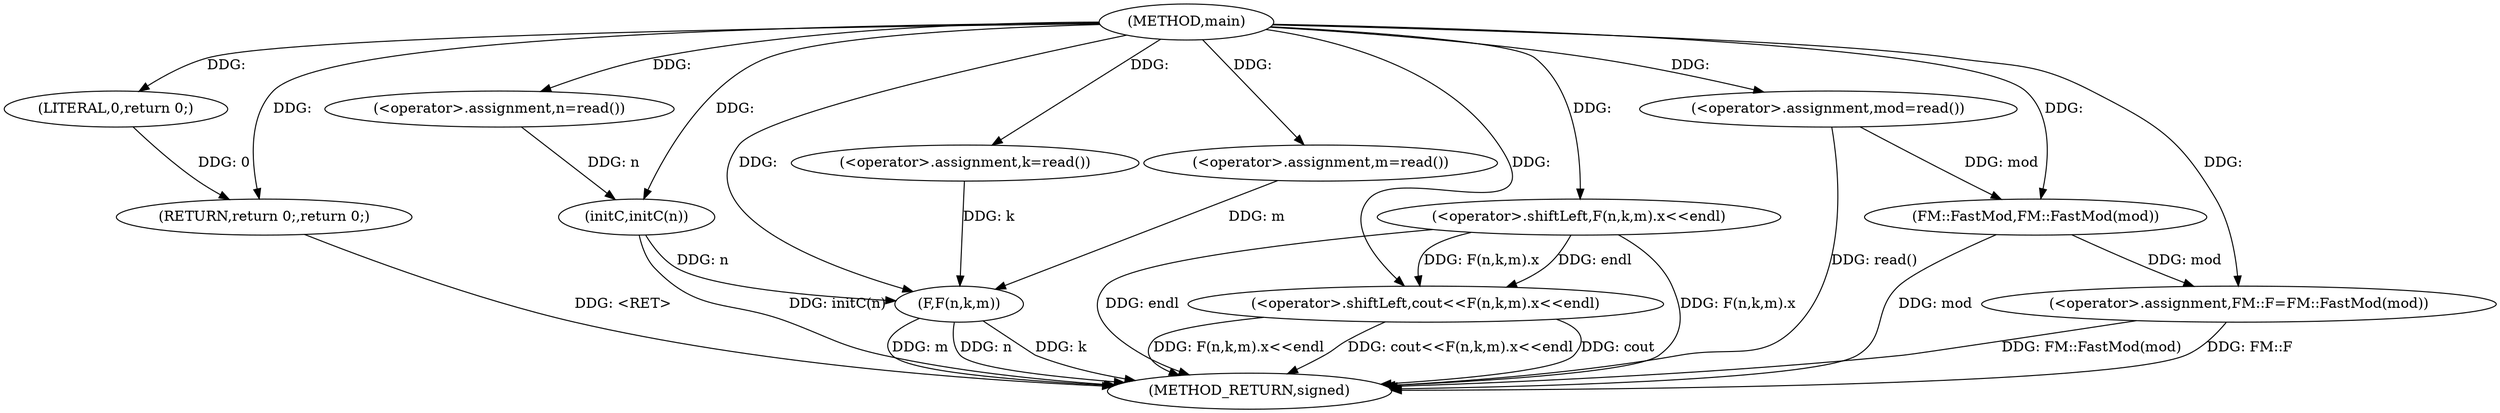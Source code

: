 digraph "main" {  
"1000661" [label = "(METHOD,main)" ]
"1000697" [label = "(METHOD_RETURN,signed)" ]
"1000683" [label = "(initC,initC(n))" ]
"1000685" [label = "(<operator>.shiftLeft,cout<<F(n,k,m).x<<endl)" ]
"1000695" [label = "(RETURN,return 0;,return 0;)" ]
"1000664" [label = "(<operator>.assignment,n=read())" ]
"1000696" [label = "(LITERAL,0,return 0;)" ]
"1000668" [label = "(<operator>.assignment,m=read())" ]
"1000687" [label = "(<operator>.shiftLeft,F(n,k,m).x<<endl)" ]
"1000672" [label = "(<operator>.assignment,k=read())" ]
"1000676" [label = "(<operator>.assignment,mod=read())" ]
"1000679" [label = "(<operator>.assignment,FM::F=FM::FastMod(mod))" ]
"1000689" [label = "(F,F(n,k,m))" ]
"1000681" [label = "(FM::FastMod,FM::FastMod(mod))" ]
  "1000676" -> "1000697"  [ label = "DDG: read()"] 
  "1000681" -> "1000697"  [ label = "DDG: mod"] 
  "1000679" -> "1000697"  [ label = "DDG: FM::FastMod(mod)"] 
  "1000683" -> "1000697"  [ label = "DDG: initC(n)"] 
  "1000689" -> "1000697"  [ label = "DDG: n"] 
  "1000689" -> "1000697"  [ label = "DDG: k"] 
  "1000689" -> "1000697"  [ label = "DDG: m"] 
  "1000687" -> "1000697"  [ label = "DDG: F(n,k,m).x"] 
  "1000685" -> "1000697"  [ label = "DDG: F(n,k,m).x<<endl"] 
  "1000685" -> "1000697"  [ label = "DDG: cout<<F(n,k,m).x<<endl"] 
  "1000695" -> "1000697"  [ label = "DDG: <RET>"] 
  "1000679" -> "1000697"  [ label = "DDG: FM::F"] 
  "1000687" -> "1000697"  [ label = "DDG: endl"] 
  "1000685" -> "1000697"  [ label = "DDG: cout"] 
  "1000696" -> "1000695"  [ label = "DDG: 0"] 
  "1000661" -> "1000695"  [ label = "DDG: "] 
  "1000661" -> "1000664"  [ label = "DDG: "] 
  "1000664" -> "1000683"  [ label = "DDG: n"] 
  "1000661" -> "1000683"  [ label = "DDG: "] 
  "1000661" -> "1000685"  [ label = "DDG: "] 
  "1000687" -> "1000685"  [ label = "DDG: endl"] 
  "1000687" -> "1000685"  [ label = "DDG: F(n,k,m).x"] 
  "1000661" -> "1000696"  [ label = "DDG: "] 
  "1000661" -> "1000668"  [ label = "DDG: "] 
  "1000661" -> "1000687"  [ label = "DDG: "] 
  "1000661" -> "1000672"  [ label = "DDG: "] 
  "1000661" -> "1000676"  [ label = "DDG: "] 
  "1000681" -> "1000679"  [ label = "DDG: mod"] 
  "1000683" -> "1000689"  [ label = "DDG: n"] 
  "1000661" -> "1000689"  [ label = "DDG: "] 
  "1000668" -> "1000689"  [ label = "DDG: m"] 
  "1000672" -> "1000689"  [ label = "DDG: k"] 
  "1000661" -> "1000679"  [ label = "DDG: "] 
  "1000676" -> "1000681"  [ label = "DDG: mod"] 
  "1000661" -> "1000681"  [ label = "DDG: "] 
}
